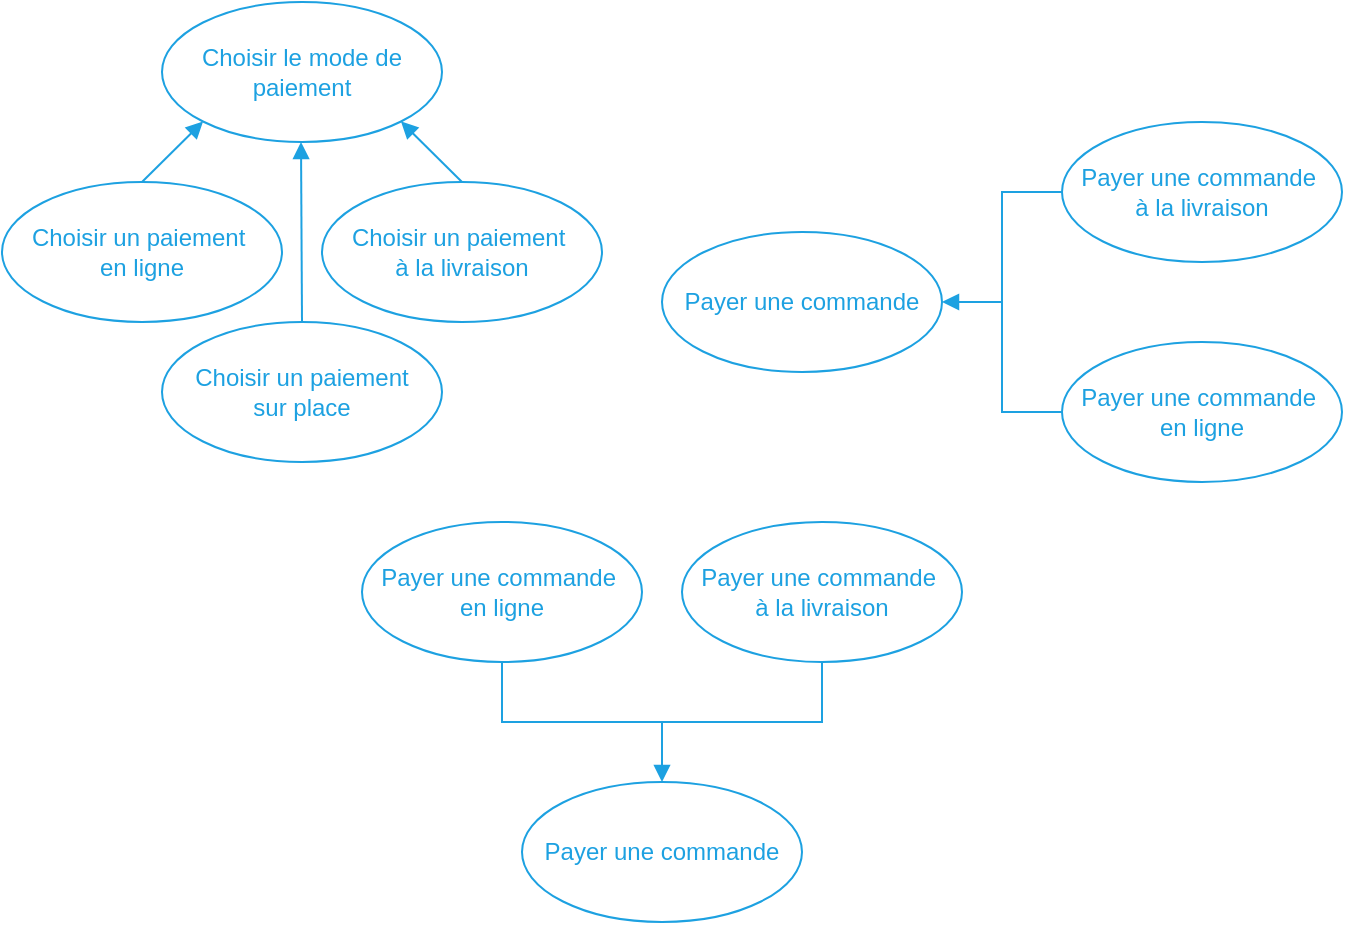 <mxfile>
    <diagram id="l-ynG-hYa1P7wVWMO_v5" name="Page-1">
        <mxGraphModel dx="706" dy="735" grid="1" gridSize="10" guides="1" tooltips="1" connect="1" arrows="1" fold="1" page="1" pageScale="1" pageWidth="827" pageHeight="1169" math="0" shadow="0">
            <root>
                <mxCell id="0"/>
                <mxCell id="1" parent="0"/>
                <mxCell id="2" value="" style="group" parent="1" vertex="1" connectable="0">
                    <mxGeometry x="340" y="70" width="340" height="180" as="geometry"/>
                </mxCell>
                <mxCell id="3" value="&lt;font color=&quot;#1da1e1&quot;&gt;Payer une commande&lt;/font&gt;" style="ellipse;whiteSpace=wrap;html=1;fillColor=none;strokeColor=#1DA1E1;" parent="2" vertex="1">
                    <mxGeometry y="55" width="140" height="70" as="geometry"/>
                </mxCell>
                <mxCell id="4" value="" style="group" parent="2" vertex="1" connectable="0">
                    <mxGeometry x="170" width="170" height="180" as="geometry"/>
                </mxCell>
                <mxCell id="5" value="&lt;span style=&quot;color: rgb(29 , 161 , 225)&quot;&gt;Payer une commande&amp;nbsp;&lt;/span&gt;&lt;br style=&quot;color: rgb(29 , 161 , 225)&quot;&gt;&lt;span style=&quot;color: rgb(29 , 161 , 225)&quot;&gt;en ligne&lt;/span&gt;" style="ellipse;whiteSpace=wrap;html=1;fillColor=none;strokeColor=#1DA1E1;" parent="4" vertex="1">
                    <mxGeometry x="30" y="110" width="140" height="70" as="geometry"/>
                </mxCell>
                <mxCell id="6" style="edgeStyle=orthogonalEdgeStyle;rounded=0;orthogonalLoop=1;jettySize=auto;html=1;exitX=0;exitY=0.5;exitDx=0;exitDy=0;entryX=0;entryY=0.5;entryDx=0;entryDy=0;endArrow=none;endFill=0;strokeColor=#1DA1E1;" parent="4" source="7" target="5" edge="1">
                    <mxGeometry relative="1" as="geometry">
                        <Array as="points">
                            <mxPoint y="35"/>
                            <mxPoint y="145"/>
                        </Array>
                    </mxGeometry>
                </mxCell>
                <mxCell id="7" value="&lt;span style=&quot;color: rgb(29 , 161 , 225)&quot;&gt;Payer une commande&amp;nbsp;&lt;/span&gt;&lt;br style=&quot;color: rgb(29 , 161 , 225)&quot;&gt;&lt;span style=&quot;color: rgb(29 , 161 , 225)&quot;&gt;à la livraison&lt;/span&gt;" style="ellipse;whiteSpace=wrap;html=1;fillColor=none;strokeColor=#1DA1E1;" parent="4" vertex="1">
                    <mxGeometry x="30" width="140" height="70" as="geometry"/>
                </mxCell>
                <mxCell id="8" style="rounded=0;orthogonalLoop=1;jettySize=auto;html=1;endArrow=block;endFill=1;strokeColor=#1DA1E1;entryX=1;entryY=0.5;entryDx=0;entryDy=0;" parent="2" target="3" edge="1">
                    <mxGeometry relative="1" as="geometry">
                        <mxPoint x="-240.5" y="-160" as="targetPoint"/>
                        <mxPoint x="170" y="90" as="sourcePoint"/>
                    </mxGeometry>
                </mxCell>
                <mxCell id="16" value="" style="group" parent="1" vertex="1" connectable="0">
                    <mxGeometry x="190" y="270" width="300" height="200" as="geometry"/>
                </mxCell>
                <mxCell id="17" value="&lt;font color=&quot;#1da1e1&quot;&gt;Payer une commande&lt;/font&gt;" style="ellipse;whiteSpace=wrap;html=1;fillColor=none;strokeColor=#1DA1E1;" parent="16" vertex="1">
                    <mxGeometry x="80" y="130" width="140" height="70" as="geometry"/>
                </mxCell>
                <mxCell id="18" value="&lt;span style=&quot;color: rgb(29 , 161 , 225)&quot;&gt;Payer une commande&amp;nbsp;&lt;/span&gt;&lt;br style=&quot;color: rgb(29 , 161 , 225)&quot;&gt;&lt;span style=&quot;color: rgb(29 , 161 , 225)&quot;&gt;en ligne&lt;/span&gt;" style="ellipse;whiteSpace=wrap;html=1;fillColor=none;strokeColor=#1DA1E1;" parent="16" vertex="1">
                    <mxGeometry width="140" height="70" as="geometry"/>
                </mxCell>
                <mxCell id="19" value="&lt;span style=&quot;color: rgb(29 , 161 , 225)&quot;&gt;Payer une commande&amp;nbsp;&lt;/span&gt;&lt;br style=&quot;color: rgb(29 , 161 , 225)&quot;&gt;&lt;span style=&quot;color: rgb(29 , 161 , 225)&quot;&gt;à la livraison&lt;/span&gt;" style="ellipse;whiteSpace=wrap;html=1;fillColor=none;strokeColor=#1DA1E1;" parent="16" vertex="1">
                    <mxGeometry x="160" width="140" height="70" as="geometry"/>
                </mxCell>
                <mxCell id="20" style="edgeStyle=orthogonalEdgeStyle;rounded=0;orthogonalLoop=1;jettySize=auto;html=1;entryX=0.5;entryY=1;entryDx=0;entryDy=0;strokeColor=#1DA1E1;endArrow=none;endFill=0;exitX=0.5;exitY=1;exitDx=0;exitDy=0;" parent="16" source="18" target="19" edge="1">
                    <mxGeometry y="130" as="geometry">
                        <Array as="points">
                            <mxPoint x="70" y="100"/>
                            <mxPoint x="230" y="100"/>
                        </Array>
                        <mxPoint x="70" as="sourcePoint"/>
                        <mxPoint x="390" y="260" as="targetPoint"/>
                    </mxGeometry>
                </mxCell>
                <mxCell id="21" style="rounded=0;orthogonalLoop=1;jettySize=auto;html=1;endArrow=block;endFill=1;strokeColor=#1DA1E1;" parent="16" edge="1">
                    <mxGeometry y="130" as="geometry">
                        <mxPoint x="150" y="130" as="targetPoint"/>
                        <mxPoint x="150" y="100" as="sourcePoint"/>
                    </mxGeometry>
                </mxCell>
                <mxCell id="22" value="" style="group" parent="1" vertex="1" connectable="0">
                    <mxGeometry x="10" y="10" width="300" height="230" as="geometry"/>
                </mxCell>
                <mxCell id="23" style="rounded=0;orthogonalLoop=1;jettySize=auto;html=1;endArrow=block;endFill=1;strokeColor=#1DA1E1;exitX=0.5;exitY=0;exitDx=0;exitDy=0;" parent="22" source="28" edge="1">
                    <mxGeometry as="geometry">
                        <mxPoint x="149.5" y="70" as="targetPoint"/>
                        <mxPoint x="149.5" y="100" as="sourcePoint"/>
                    </mxGeometry>
                </mxCell>
                <mxCell id="24" value="" style="group" parent="22" vertex="1" connectable="0">
                    <mxGeometry width="300" height="230" as="geometry"/>
                </mxCell>
                <mxCell id="25" value="&lt;font color=&quot;#1da1e1&quot;&gt;Choisir le mode de paiement&lt;/font&gt;" style="ellipse;whiteSpace=wrap;html=1;fillColor=none;strokeColor=#1DA1E1;" parent="24" vertex="1">
                    <mxGeometry x="80" width="140" height="70" as="geometry"/>
                </mxCell>
                <mxCell id="26" value="&lt;span style=&quot;color: rgb(29 , 161 , 225)&quot;&gt;Choisir un paiement&amp;nbsp;&lt;/span&gt;&lt;br style=&quot;color: rgb(29 , 161 , 225)&quot;&gt;&lt;span style=&quot;color: rgb(29 , 161 , 225)&quot;&gt;en ligne&lt;/span&gt;" style="ellipse;whiteSpace=wrap;html=1;fillColor=none;strokeColor=#1DA1E1;" parent="24" vertex="1">
                    <mxGeometry y="90" width="140" height="70" as="geometry"/>
                </mxCell>
                <mxCell id="27" value="&lt;span style=&quot;color: rgb(29 , 161 , 225)&quot;&gt;Choisir un paiement&amp;nbsp;&lt;/span&gt;&lt;br style=&quot;color: rgb(29 , 161 , 225)&quot;&gt;&lt;span style=&quot;color: rgb(29 , 161 , 225)&quot;&gt;à la livraison&lt;/span&gt;" style="ellipse;whiteSpace=wrap;html=1;fillColor=none;strokeColor=#1DA1E1;" parent="24" vertex="1">
                    <mxGeometry x="160" y="90" width="140" height="70" as="geometry"/>
                </mxCell>
                <mxCell id="28" value="&lt;span style=&quot;color: rgb(29 , 161 , 225)&quot;&gt;Choisir un paiement&lt;/span&gt;&lt;br style=&quot;color: rgb(29 , 161 , 225)&quot;&gt;&lt;span style=&quot;color: rgb(29 , 161 , 225)&quot;&gt;sur place&lt;/span&gt;" style="ellipse;whiteSpace=wrap;html=1;fillColor=none;strokeColor=#1DA1E1;" parent="24" vertex="1">
                    <mxGeometry x="80" y="160" width="140" height="70" as="geometry"/>
                </mxCell>
                <mxCell id="29" style="edgeStyle=none;rounded=0;orthogonalLoop=1;jettySize=auto;html=1;exitX=0.5;exitY=0;exitDx=0;exitDy=0;entryX=0;entryY=1;entryDx=0;entryDy=0;endArrow=block;endFill=1;strokeColor=#1DA1E1;" parent="24" source="26" target="25" edge="1">
                    <mxGeometry relative="1" as="geometry"/>
                </mxCell>
                <mxCell id="30" style="edgeStyle=none;rounded=0;orthogonalLoop=1;jettySize=auto;html=1;exitX=0.5;exitY=0;exitDx=0;exitDy=0;entryX=1;entryY=1;entryDx=0;entryDy=0;endArrow=block;endFill=1;strokeColor=#1DA1E1;" parent="24" source="27" target="25" edge="1">
                    <mxGeometry relative="1" as="geometry"/>
                </mxCell>
            </root>
        </mxGraphModel>
    </diagram>
</mxfile>